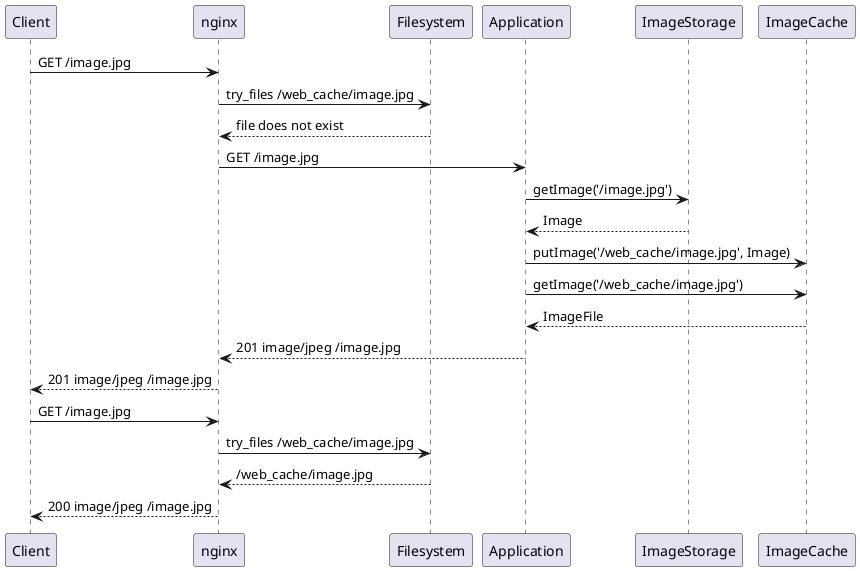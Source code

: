 @startuml

Client -> nginx: GET /image.jpg
nginx -> Filesystem: try_files /web_cache/image.jpg
nginx <-- Filesystem: file does not exist
nginx -> Application: GET /image.jpg
Application -> ImageStorage: getImage('/image.jpg')
Application <-- ImageStorage: Image
Application -> ImageCache: putImage('/web_cache/image.jpg', Image)
Application -> ImageCache: getImage('/web_cache/image.jpg')
Application <-- ImageCache: ImageFile
nginx <-- Application: 201 image/jpeg /image.jpg
Client <-- nginx: 201 image/jpeg /image.jpg

Client -> nginx: GET /image.jpg
nginx -> Filesystem: try_files /web_cache/image.jpg
nginx <-- Filesystem: /web_cache/image.jpg
Client <-- nginx: 200 image/jpeg /image.jpg

@enduml
